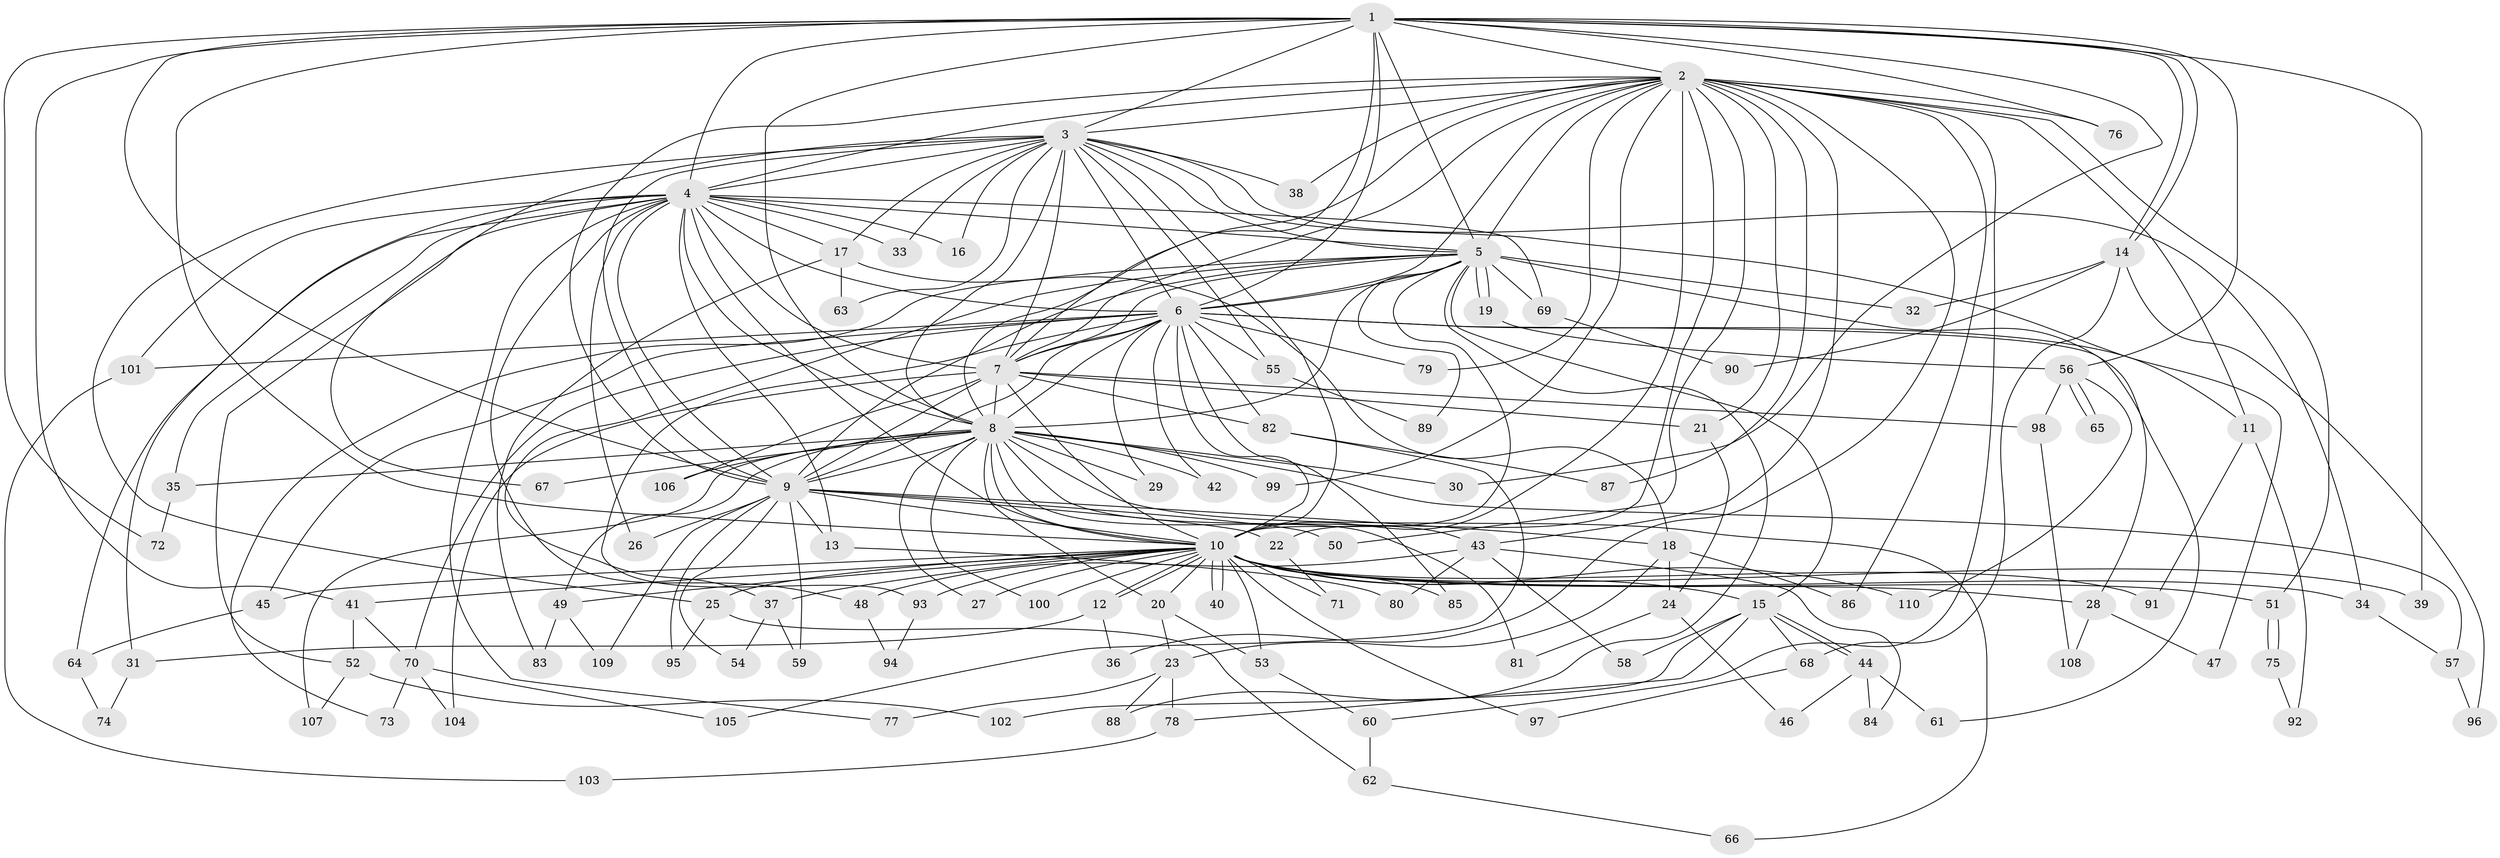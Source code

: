 // Generated by graph-tools (version 1.1) at 2025/11/02/27/25 16:11:00]
// undirected, 110 vertices, 245 edges
graph export_dot {
graph [start="1"]
  node [color=gray90,style=filled];
  1;
  2;
  3;
  4;
  5;
  6;
  7;
  8;
  9;
  10;
  11;
  12;
  13;
  14;
  15;
  16;
  17;
  18;
  19;
  20;
  21;
  22;
  23;
  24;
  25;
  26;
  27;
  28;
  29;
  30;
  31;
  32;
  33;
  34;
  35;
  36;
  37;
  38;
  39;
  40;
  41;
  42;
  43;
  44;
  45;
  46;
  47;
  48;
  49;
  50;
  51;
  52;
  53;
  54;
  55;
  56;
  57;
  58;
  59;
  60;
  61;
  62;
  63;
  64;
  65;
  66;
  67;
  68;
  69;
  70;
  71;
  72;
  73;
  74;
  75;
  76;
  77;
  78;
  79;
  80;
  81;
  82;
  83;
  84;
  85;
  86;
  87;
  88;
  89;
  90;
  91;
  92;
  93;
  94;
  95;
  96;
  97;
  98;
  99;
  100;
  101;
  102;
  103;
  104;
  105;
  106;
  107;
  108;
  109;
  110;
  1 -- 2;
  1 -- 3;
  1 -- 4;
  1 -- 5;
  1 -- 6;
  1 -- 7;
  1 -- 8;
  1 -- 9;
  1 -- 10;
  1 -- 14;
  1 -- 14;
  1 -- 30;
  1 -- 39;
  1 -- 41;
  1 -- 56;
  1 -- 72;
  1 -- 76;
  2 -- 3;
  2 -- 4;
  2 -- 5;
  2 -- 6;
  2 -- 7;
  2 -- 8;
  2 -- 9;
  2 -- 10;
  2 -- 11;
  2 -- 21;
  2 -- 22;
  2 -- 36;
  2 -- 38;
  2 -- 43;
  2 -- 50;
  2 -- 51;
  2 -- 60;
  2 -- 76;
  2 -- 79;
  2 -- 86;
  2 -- 87;
  2 -- 99;
  3 -- 4;
  3 -- 5;
  3 -- 6;
  3 -- 7;
  3 -- 8;
  3 -- 9;
  3 -- 10;
  3 -- 16;
  3 -- 17;
  3 -- 25;
  3 -- 33;
  3 -- 34;
  3 -- 38;
  3 -- 47;
  3 -- 55;
  3 -- 63;
  3 -- 67;
  4 -- 5;
  4 -- 6;
  4 -- 7;
  4 -- 8;
  4 -- 9;
  4 -- 10;
  4 -- 13;
  4 -- 16;
  4 -- 17;
  4 -- 26;
  4 -- 31;
  4 -- 33;
  4 -- 35;
  4 -- 48;
  4 -- 52;
  4 -- 64;
  4 -- 69;
  4 -- 77;
  4 -- 101;
  5 -- 6;
  5 -- 7;
  5 -- 8;
  5 -- 9;
  5 -- 10;
  5 -- 15;
  5 -- 19;
  5 -- 19;
  5 -- 28;
  5 -- 32;
  5 -- 37;
  5 -- 69;
  5 -- 73;
  5 -- 88;
  5 -- 89;
  6 -- 7;
  6 -- 8;
  6 -- 9;
  6 -- 10;
  6 -- 11;
  6 -- 29;
  6 -- 42;
  6 -- 45;
  6 -- 55;
  6 -- 61;
  6 -- 70;
  6 -- 79;
  6 -- 82;
  6 -- 85;
  6 -- 93;
  6 -- 101;
  7 -- 8;
  7 -- 9;
  7 -- 10;
  7 -- 21;
  7 -- 82;
  7 -- 98;
  7 -- 104;
  7 -- 106;
  8 -- 9;
  8 -- 10;
  8 -- 20;
  8 -- 27;
  8 -- 29;
  8 -- 30;
  8 -- 35;
  8 -- 42;
  8 -- 43;
  8 -- 49;
  8 -- 57;
  8 -- 66;
  8 -- 67;
  8 -- 81;
  8 -- 99;
  8 -- 100;
  8 -- 106;
  8 -- 107;
  9 -- 10;
  9 -- 13;
  9 -- 18;
  9 -- 22;
  9 -- 26;
  9 -- 50;
  9 -- 54;
  9 -- 59;
  9 -- 95;
  9 -- 109;
  10 -- 12;
  10 -- 12;
  10 -- 15;
  10 -- 20;
  10 -- 25;
  10 -- 27;
  10 -- 28;
  10 -- 34;
  10 -- 37;
  10 -- 39;
  10 -- 40;
  10 -- 40;
  10 -- 41;
  10 -- 45;
  10 -- 49;
  10 -- 51;
  10 -- 53;
  10 -- 71;
  10 -- 85;
  10 -- 91;
  10 -- 93;
  10 -- 97;
  10 -- 100;
  10 -- 110;
  11 -- 91;
  11 -- 92;
  12 -- 31;
  12 -- 36;
  13 -- 80;
  14 -- 32;
  14 -- 68;
  14 -- 90;
  14 -- 96;
  15 -- 44;
  15 -- 44;
  15 -- 58;
  15 -- 68;
  15 -- 78;
  15 -- 102;
  17 -- 18;
  17 -- 63;
  17 -- 83;
  18 -- 23;
  18 -- 24;
  18 -- 86;
  19 -- 56;
  20 -- 23;
  20 -- 53;
  21 -- 24;
  22 -- 71;
  23 -- 77;
  23 -- 78;
  23 -- 88;
  24 -- 46;
  24 -- 81;
  25 -- 62;
  25 -- 95;
  28 -- 47;
  28 -- 108;
  31 -- 74;
  34 -- 57;
  35 -- 72;
  37 -- 54;
  37 -- 59;
  41 -- 52;
  41 -- 70;
  43 -- 48;
  43 -- 58;
  43 -- 80;
  43 -- 84;
  44 -- 46;
  44 -- 61;
  44 -- 84;
  45 -- 64;
  48 -- 94;
  49 -- 83;
  49 -- 109;
  51 -- 75;
  51 -- 75;
  52 -- 102;
  52 -- 107;
  53 -- 60;
  55 -- 89;
  56 -- 65;
  56 -- 65;
  56 -- 98;
  56 -- 110;
  57 -- 96;
  60 -- 62;
  62 -- 66;
  64 -- 74;
  68 -- 97;
  69 -- 90;
  70 -- 73;
  70 -- 104;
  70 -- 105;
  75 -- 92;
  78 -- 103;
  82 -- 87;
  82 -- 105;
  93 -- 94;
  98 -- 108;
  101 -- 103;
}
